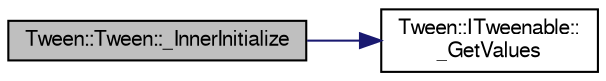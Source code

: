 digraph "Tween::Tween::_InnerInitialize"
{
  bgcolor="transparent";
  edge [fontname="FreeSans",fontsize="10",labelfontname="FreeSans",labelfontsize="10"];
  node [fontname="FreeSans",fontsize="10",shape=record];
  rankdir="LR";
  Node1 [label="Tween::Tween::_InnerInitialize",height=0.2,width=0.4,color="black", fillcolor="grey75", style="filled" fontcolor="black"];
  Node1 -> Node2 [color="midnightblue",fontsize="10",style="solid",fontname="FreeSans"];
  Node2 [label="Tween::ITweenable::\l_GetValues",height=0.2,width=0.4,color="black",URL="$d3/de6/classTween_1_1ITweenable.html#abbab156e59831027caacd0ae2218ab0d"];
}
